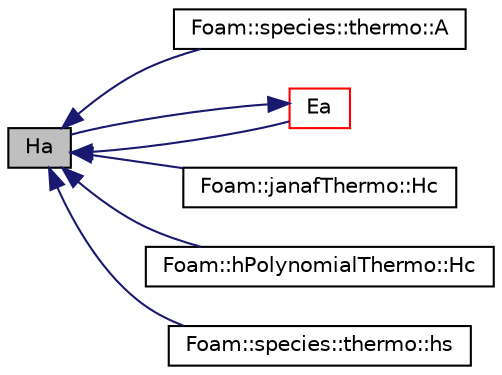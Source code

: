 digraph "Ha"
{
  bgcolor="transparent";
  edge [fontname="Helvetica",fontsize="10",labelfontname="Helvetica",labelfontsize="10"];
  node [fontname="Helvetica",fontsize="10",shape=record];
  rankdir="LR";
  Node1 [label="Ha",height=0.2,width=0.4,color="black", fillcolor="grey75", style="filled" fontcolor="black"];
  Node1 -> Node2 [dir="back",color="midnightblue",fontsize="10",style="solid",fontname="Helvetica"];
  Node2 [label="Foam::species::thermo::A",height=0.2,width=0.4,color="black",URL="$classFoam_1_1species_1_1thermo.html#a87b2abc4bc7cdbf95d833cc64c4d8ff9",tooltip="Helmholtz free energy [J/kg]. "];
  Node1 -> Node3 [dir="back",color="midnightblue",fontsize="10",style="solid",fontname="Helvetica"];
  Node3 [label="Ea",height=0.2,width=0.4,color="red",URL="$HtoEthermo_8H.html#af4605c6be6d445bdf4a3fbabe1da6223"];
  Node3 -> Node1 [dir="back",color="midnightblue",fontsize="10",style="solid",fontname="Helvetica"];
  Node1 -> Node4 [dir="back",color="midnightblue",fontsize="10",style="solid",fontname="Helvetica"];
  Node4 [label="Foam::janafThermo::Hc",height=0.2,width=0.4,color="black",URL="$classFoam_1_1janafThermo.html#a2aea57ffe76c56e82c2b666e3546a544",tooltip="Chemical enthalpy [J/kg]. "];
  Node1 -> Node5 [dir="back",color="midnightblue",fontsize="10",style="solid",fontname="Helvetica"];
  Node5 [label="Foam::hPolynomialThermo::Hc",height=0.2,width=0.4,color="black",URL="$classFoam_1_1hPolynomialThermo.html#a2aea57ffe76c56e82c2b666e3546a544",tooltip="Chemical enthalpy [J/kg]. "];
  Node1 -> Node6 [dir="back",color="midnightblue",fontsize="10",style="solid",fontname="Helvetica"];
  Node6 [label="Foam::species::thermo::hs",height=0.2,width=0.4,color="black",URL="$classFoam_1_1species_1_1thermo.html#a856fc5068853e4f8d58cb908fc57efa9",tooltip="Sensible enthalpy [J/kmol]. "];
}
